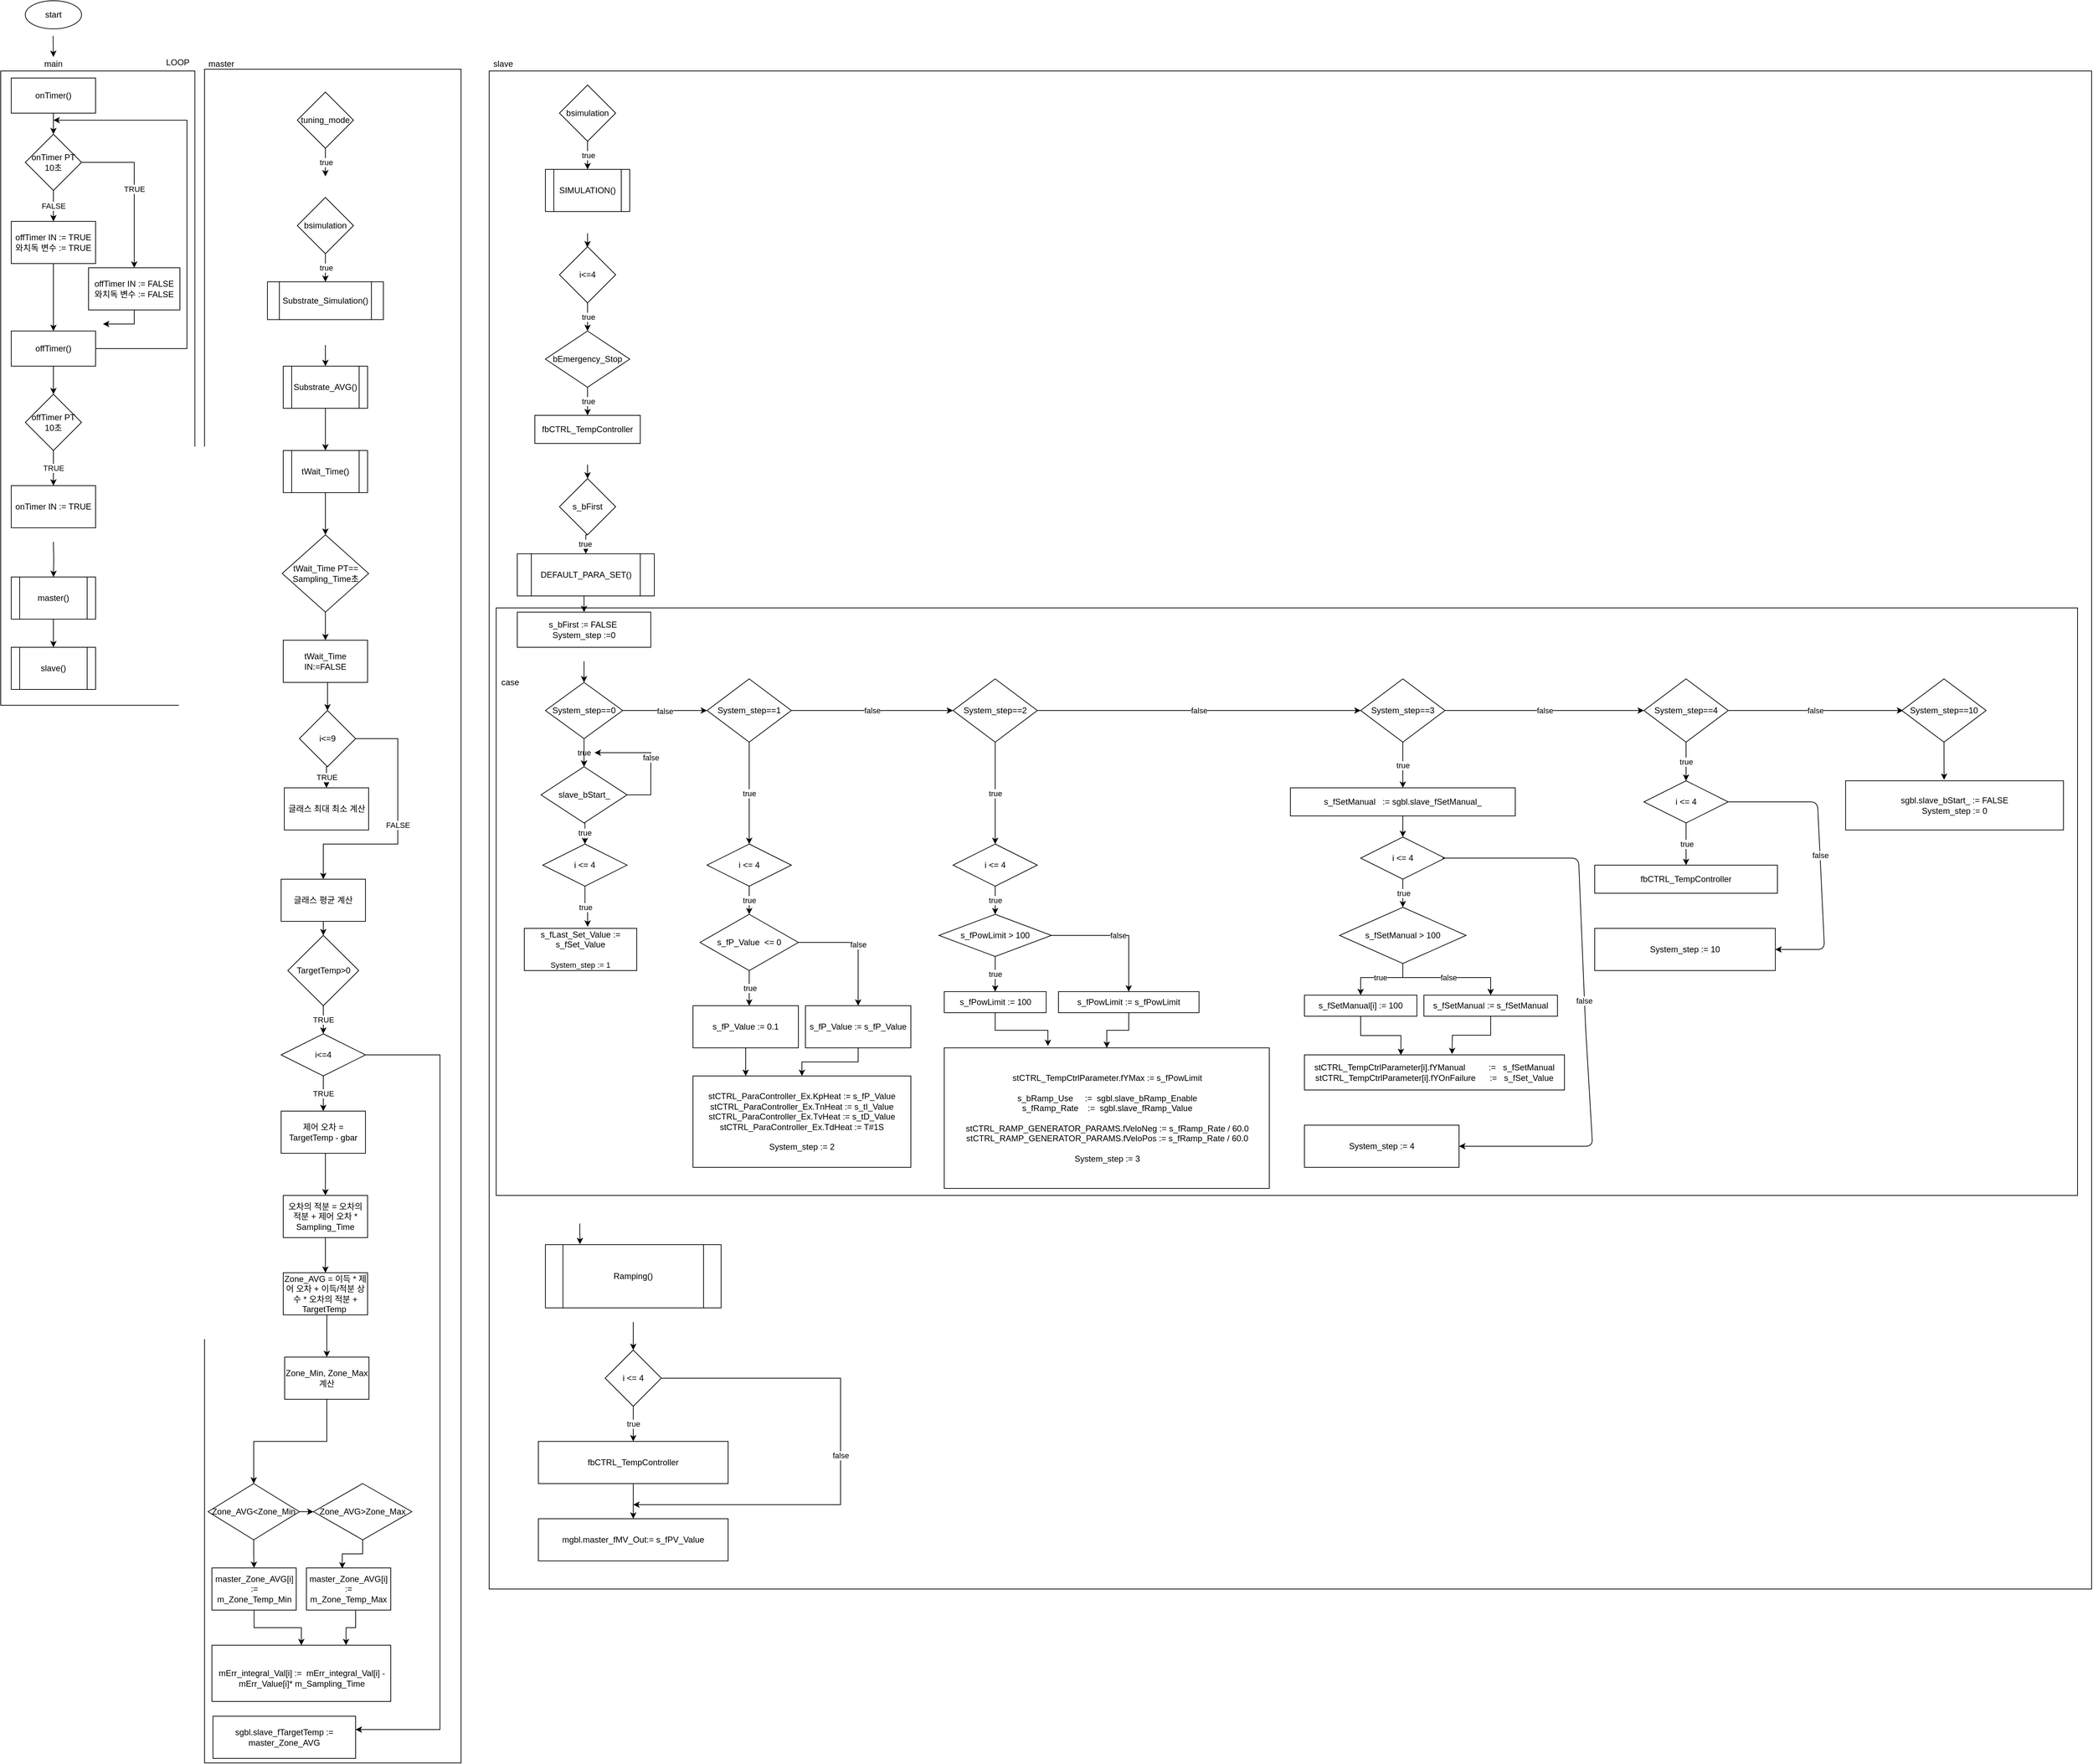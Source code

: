 <mxfile version="15.1.4" type="device"><diagram id="_XMc0nwT5G5c7uVJ2jR0" name="Page-1"><mxGraphModel dx="3291" dy="1489" grid="1" gridSize="10" guides="1" tooltips="1" connect="1" arrows="1" fold="1" page="1" pageScale="1" pageWidth="1169" pageHeight="827" math="0" shadow="0"><root><mxCell id="0"/><mxCell id="1" parent="0"/><mxCell id="TKJ33a79q4DNk8D0VufA-224" value="" style="rounded=0;whiteSpace=wrap;html=1;" vertex="1" parent="1"><mxGeometry x="710" y="140" width="2280" height="2160" as="geometry"/></mxCell><mxCell id="TKJ33a79q4DNk8D0VufA-221" value="" style="rounded=0;whiteSpace=wrap;html=1;" vertex="1" parent="1"><mxGeometry x="720" y="904" width="2250" height="836" as="geometry"/></mxCell><mxCell id="TKJ33a79q4DNk8D0VufA-115" value="" style="rounded=0;whiteSpace=wrap;html=1;rotation=90;" vertex="1" parent="1"><mxGeometry x="-717.5" y="1160" width="2410" height="365" as="geometry"/></mxCell><mxCell id="TKJ33a79q4DNk8D0VufA-1" value="" style="ellipse;whiteSpace=wrap;html=1;" vertex="1" parent="1"><mxGeometry x="50" y="40" width="80" height="40" as="geometry"/></mxCell><mxCell id="TKJ33a79q4DNk8D0VufA-2" value="start" style="text;html=1;strokeColor=none;fillColor=none;align=center;verticalAlign=middle;whiteSpace=wrap;rounded=0;" vertex="1" parent="1"><mxGeometry x="60" y="50" width="60" height="20" as="geometry"/></mxCell><mxCell id="TKJ33a79q4DNk8D0VufA-3" value="" style="endArrow=classic;html=1;" edge="1" parent="1"><mxGeometry width="50" height="50" relative="1" as="geometry"><mxPoint x="89.5" y="90" as="sourcePoint"/><mxPoint x="90" y="120" as="targetPoint"/></mxGeometry></mxCell><mxCell id="TKJ33a79q4DNk8D0VufA-5" value="" style="rounded=0;whiteSpace=wrap;html=1;rotation=90;" vertex="1" parent="1"><mxGeometry x="-298.12" y="453.13" width="902.5" height="276.25" as="geometry"/></mxCell><mxCell id="TKJ33a79q4DNk8D0VufA-6" value="main" style="text;html=1;strokeColor=none;fillColor=none;align=center;verticalAlign=middle;whiteSpace=wrap;rounded=0;" vertex="1" parent="1"><mxGeometry x="70" y="120" width="40" height="20" as="geometry"/></mxCell><mxCell id="TKJ33a79q4DNk8D0VufA-16" style="edgeStyle=orthogonalEdgeStyle;rounded=0;orthogonalLoop=1;jettySize=auto;html=1;exitX=0.5;exitY=1;exitDx=0;exitDy=0;entryX=0.5;entryY=0;entryDx=0;entryDy=0;" edge="1" parent="1" source="TKJ33a79q4DNk8D0VufA-8" target="TKJ33a79q4DNk8D0VufA-9"><mxGeometry relative="1" as="geometry"/></mxCell><mxCell id="TKJ33a79q4DNk8D0VufA-8" value="onTimer()" style="rounded=0;whiteSpace=wrap;html=1;" vertex="1" parent="1"><mxGeometry x="30" y="150" width="120" height="50" as="geometry"/></mxCell><mxCell id="TKJ33a79q4DNk8D0VufA-13" value="FALSE" style="edgeStyle=orthogonalEdgeStyle;rounded=0;orthogonalLoop=1;jettySize=auto;html=1;exitX=0.5;exitY=1;exitDx=0;exitDy=0;entryX=0.5;entryY=0;entryDx=0;entryDy=0;" edge="1" parent="1" source="TKJ33a79q4DNk8D0VufA-9" target="TKJ33a79q4DNk8D0VufA-10"><mxGeometry relative="1" as="geometry"/></mxCell><mxCell id="TKJ33a79q4DNk8D0VufA-22" value="TRUE" style="edgeStyle=orthogonalEdgeStyle;rounded=0;orthogonalLoop=1;jettySize=auto;html=1;exitX=1;exitY=0.5;exitDx=0;exitDy=0;entryX=0.5;entryY=0;entryDx=0;entryDy=0;" edge="1" parent="1" source="TKJ33a79q4DNk8D0VufA-9" target="TKJ33a79q4DNk8D0VufA-19"><mxGeometry relative="1" as="geometry"/></mxCell><mxCell id="TKJ33a79q4DNk8D0VufA-9" value="onTimer PT&lt;br&gt;10초" style="rhombus;whiteSpace=wrap;html=1;" vertex="1" parent="1"><mxGeometry x="50" y="230" width="80" height="80" as="geometry"/></mxCell><mxCell id="TKJ33a79q4DNk8D0VufA-15" style="edgeStyle=orthogonalEdgeStyle;rounded=0;orthogonalLoop=1;jettySize=auto;html=1;exitX=0.5;exitY=1;exitDx=0;exitDy=0;entryX=0.5;entryY=0;entryDx=0;entryDy=0;" edge="1" parent="1" source="TKJ33a79q4DNk8D0VufA-10" target="TKJ33a79q4DNk8D0VufA-11"><mxGeometry relative="1" as="geometry"/></mxCell><mxCell id="TKJ33a79q4DNk8D0VufA-10" value="offTimer IN := TRUE&lt;br&gt;와치독 변수 := TRUE" style="rounded=0;whiteSpace=wrap;html=1;" vertex="1" parent="1"><mxGeometry x="30" y="354" width="120" height="60" as="geometry"/></mxCell><mxCell id="TKJ33a79q4DNk8D0VufA-26" style="edgeStyle=orthogonalEdgeStyle;rounded=0;orthogonalLoop=1;jettySize=auto;html=1;exitX=1;exitY=0.5;exitDx=0;exitDy=0;" edge="1" parent="1" source="TKJ33a79q4DNk8D0VufA-11"><mxGeometry relative="1" as="geometry"><mxPoint x="90" y="210" as="targetPoint"/><Array as="points"><mxPoint x="280" y="535"/><mxPoint x="280" y="210"/></Array></mxGeometry></mxCell><mxCell id="TKJ33a79q4DNk8D0VufA-43" style="edgeStyle=orthogonalEdgeStyle;rounded=0;orthogonalLoop=1;jettySize=auto;html=1;entryX=0.5;entryY=0;entryDx=0;entryDy=0;" edge="1" parent="1" source="TKJ33a79q4DNk8D0VufA-11" target="TKJ33a79q4DNk8D0VufA-27"><mxGeometry relative="1" as="geometry"/></mxCell><mxCell id="TKJ33a79q4DNk8D0VufA-11" value="offTimer()" style="rounded=0;whiteSpace=wrap;html=1;" vertex="1" parent="1"><mxGeometry x="30" y="510" width="120" height="50" as="geometry"/></mxCell><mxCell id="TKJ33a79q4DNk8D0VufA-30" style="edgeStyle=orthogonalEdgeStyle;rounded=0;orthogonalLoop=1;jettySize=auto;html=1;exitX=0.5;exitY=1;exitDx=0;exitDy=0;" edge="1" parent="1" source="TKJ33a79q4DNk8D0VufA-19"><mxGeometry relative="1" as="geometry"><mxPoint x="160" y="500" as="targetPoint"/></mxGeometry></mxCell><mxCell id="TKJ33a79q4DNk8D0VufA-19" value="offTimer IN := FALSE&lt;br&gt;와치독 변수 := FALSE" style="rounded=0;whiteSpace=wrap;html=1;" vertex="1" parent="1"><mxGeometry x="140" y="420" width="130" height="60" as="geometry"/></mxCell><mxCell id="TKJ33a79q4DNk8D0VufA-34" value="TRUE" style="edgeStyle=orthogonalEdgeStyle;rounded=0;orthogonalLoop=1;jettySize=auto;html=1;exitX=0.5;exitY=1;exitDx=0;exitDy=0;entryX=0.5;entryY=0;entryDx=0;entryDy=0;" edge="1" parent="1" source="TKJ33a79q4DNk8D0VufA-27" target="TKJ33a79q4DNk8D0VufA-33"><mxGeometry relative="1" as="geometry"/></mxCell><mxCell id="TKJ33a79q4DNk8D0VufA-27" value="offTimer PT&lt;br&gt;10초" style="rhombus;whiteSpace=wrap;html=1;" vertex="1" parent="1"><mxGeometry x="50" y="600" width="80" height="80" as="geometry"/></mxCell><mxCell id="TKJ33a79q4DNk8D0VufA-42" style="edgeStyle=orthogonalEdgeStyle;rounded=0;orthogonalLoop=1;jettySize=auto;html=1;exitX=0.5;exitY=1;exitDx=0;exitDy=0;entryX=0.5;entryY=0;entryDx=0;entryDy=0;" edge="1" parent="1" source="TKJ33a79q4DNk8D0VufA-28" target="TKJ33a79q4DNk8D0VufA-29"><mxGeometry relative="1" as="geometry"/></mxCell><mxCell id="TKJ33a79q4DNk8D0VufA-28" value="master()" style="shape=process;whiteSpace=wrap;html=1;backgroundOutline=1;" vertex="1" parent="1"><mxGeometry x="30" y="860" width="120" height="60" as="geometry"/></mxCell><mxCell id="TKJ33a79q4DNk8D0VufA-29" value="slave()" style="shape=process;whiteSpace=wrap;html=1;backgroundOutline=1;" vertex="1" parent="1"><mxGeometry x="30" y="960" width="120" height="60" as="geometry"/></mxCell><mxCell id="TKJ33a79q4DNk8D0VufA-45" style="edgeStyle=orthogonalEdgeStyle;rounded=0;orthogonalLoop=1;jettySize=auto;html=1;exitX=0.5;exitY=1;exitDx=0;exitDy=0;entryX=0.709;entryY=0.741;entryDx=0;entryDy=0;entryPerimeter=0;" edge="1" parent="1" source="TKJ33a79q4DNk8D0VufA-33" target="TKJ33a79q4DNk8D0VufA-5"><mxGeometry relative="1" as="geometry"/></mxCell><mxCell id="TKJ33a79q4DNk8D0VufA-47" style="edgeStyle=orthogonalEdgeStyle;rounded=0;orthogonalLoop=1;jettySize=auto;html=1;entryX=0.5;entryY=0;entryDx=0;entryDy=0;" edge="1" parent="1" target="TKJ33a79q4DNk8D0VufA-28"><mxGeometry relative="1" as="geometry"><mxPoint x="90" y="810" as="sourcePoint"/></mxGeometry></mxCell><mxCell id="TKJ33a79q4DNk8D0VufA-33" value="onTimer IN := TRUE" style="rounded=0;whiteSpace=wrap;html=1;" vertex="1" parent="1"><mxGeometry x="30" y="730" width="120" height="60" as="geometry"/></mxCell><mxCell id="TKJ33a79q4DNk8D0VufA-36" value="LOOP" style="text;html=1;strokeColor=none;fillColor=none;align=center;verticalAlign=middle;whiteSpace=wrap;rounded=0;" vertex="1" parent="1"><mxGeometry x="247" y="118" width="40" height="20" as="geometry"/></mxCell><mxCell id="TKJ33a79q4DNk8D0VufA-50" value="master" style="text;html=1;strokeColor=none;fillColor=none;align=center;verticalAlign=middle;whiteSpace=wrap;rounded=0;" vertex="1" parent="1"><mxGeometry x="309" y="120" width="40" height="20" as="geometry"/></mxCell><mxCell id="TKJ33a79q4DNk8D0VufA-51" value="slave" style="text;html=1;strokeColor=none;fillColor=none;align=center;verticalAlign=middle;whiteSpace=wrap;rounded=0;" vertex="1" parent="1"><mxGeometry x="710" y="120" width="40" height="20" as="geometry"/></mxCell><mxCell id="TKJ33a79q4DNk8D0VufA-63" value="true" style="edgeStyle=orthogonalEdgeStyle;rounded=0;orthogonalLoop=1;jettySize=auto;html=1;" edge="1" parent="1" source="TKJ33a79q4DNk8D0VufA-52"><mxGeometry relative="1" as="geometry"><mxPoint x="477" y="290" as="targetPoint"/></mxGeometry></mxCell><mxCell id="TKJ33a79q4DNk8D0VufA-52" value="tuning_mode" style="rhombus;whiteSpace=wrap;html=1;" vertex="1" parent="1"><mxGeometry x="437" y="170" width="80" height="80" as="geometry"/></mxCell><mxCell id="TKJ33a79q4DNk8D0VufA-65" value="true" style="edgeStyle=orthogonalEdgeStyle;rounded=0;orthogonalLoop=1;jettySize=auto;html=1;" edge="1" parent="1" source="TKJ33a79q4DNk8D0VufA-64"><mxGeometry relative="1" as="geometry"><mxPoint x="477" y="440" as="targetPoint"/></mxGeometry></mxCell><mxCell id="TKJ33a79q4DNk8D0VufA-64" value="bsimulation" style="rhombus;whiteSpace=wrap;html=1;" vertex="1" parent="1"><mxGeometry x="437" y="320" width="80" height="80" as="geometry"/></mxCell><mxCell id="TKJ33a79q4DNk8D0VufA-68" style="edgeStyle=orthogonalEdgeStyle;rounded=0;orthogonalLoop=1;jettySize=auto;html=1;entryX=0.5;entryY=0;entryDx=0;entryDy=0;" edge="1" parent="1" target="TKJ33a79q4DNk8D0VufA-67"><mxGeometry relative="1" as="geometry"><mxPoint x="477" y="530" as="sourcePoint"/><Array as="points"><mxPoint x="477" y="530"/><mxPoint x="477" y="530"/></Array></mxGeometry></mxCell><mxCell id="TKJ33a79q4DNk8D0VufA-66" value="Substrate_Simulation()" style="shape=process;whiteSpace=wrap;html=1;backgroundOutline=1;" vertex="1" parent="1"><mxGeometry x="394.5" y="440" width="165" height="53.75" as="geometry"/></mxCell><mxCell id="TKJ33a79q4DNk8D0VufA-85" style="edgeStyle=orthogonalEdgeStyle;rounded=0;orthogonalLoop=1;jettySize=auto;html=1;exitX=0.5;exitY=1;exitDx=0;exitDy=0;entryX=0.5;entryY=0;entryDx=0;entryDy=0;" edge="1" parent="1" source="TKJ33a79q4DNk8D0VufA-67" target="TKJ33a79q4DNk8D0VufA-70"><mxGeometry relative="1" as="geometry"/></mxCell><mxCell id="TKJ33a79q4DNk8D0VufA-67" value="Substrate_AVG()" style="shape=process;whiteSpace=wrap;html=1;backgroundOutline=1;" vertex="1" parent="1"><mxGeometry x="417" y="560" width="120" height="60" as="geometry"/></mxCell><mxCell id="TKJ33a79q4DNk8D0VufA-84" style="edgeStyle=orthogonalEdgeStyle;rounded=0;orthogonalLoop=1;jettySize=auto;html=1;exitX=0.5;exitY=1;exitDx=0;exitDy=0;entryX=0.5;entryY=0;entryDx=0;entryDy=0;" edge="1" parent="1" source="TKJ33a79q4DNk8D0VufA-70" target="TKJ33a79q4DNk8D0VufA-71"><mxGeometry relative="1" as="geometry"/></mxCell><mxCell id="TKJ33a79q4DNk8D0VufA-70" value="tWait_Time()" style="shape=process;whiteSpace=wrap;html=1;backgroundOutline=1;" vertex="1" parent="1"><mxGeometry x="417" y="680" width="120" height="60" as="geometry"/></mxCell><mxCell id="TKJ33a79q4DNk8D0VufA-82" style="edgeStyle=orthogonalEdgeStyle;rounded=0;orthogonalLoop=1;jettySize=auto;html=1;exitX=0.5;exitY=1;exitDx=0;exitDy=0;entryX=0.5;entryY=0;entryDx=0;entryDy=0;" edge="1" parent="1" source="TKJ33a79q4DNk8D0VufA-71" target="TKJ33a79q4DNk8D0VufA-72"><mxGeometry relative="1" as="geometry"/></mxCell><mxCell id="TKJ33a79q4DNk8D0VufA-71" value="tWait_Time PT==&lt;br&gt;Sampling_Time초" style="rhombus;whiteSpace=wrap;html=1;" vertex="1" parent="1"><mxGeometry x="415.5" y="800" width="123" height="110" as="geometry"/></mxCell><mxCell id="TKJ33a79q4DNk8D0VufA-83" style="edgeStyle=orthogonalEdgeStyle;rounded=0;orthogonalLoop=1;jettySize=auto;html=1;exitX=0.5;exitY=1;exitDx=0;exitDy=0;entryX=0.5;entryY=0;entryDx=0;entryDy=0;" edge="1" parent="1" source="TKJ33a79q4DNk8D0VufA-72" target="TKJ33a79q4DNk8D0VufA-75"><mxGeometry relative="1" as="geometry"><Array as="points"><mxPoint x="480" y="1010"/></Array></mxGeometry></mxCell><mxCell id="TKJ33a79q4DNk8D0VufA-72" value="tWait_Time IN:=FALSE" style="rounded=0;whiteSpace=wrap;html=1;" vertex="1" parent="1"><mxGeometry x="417" y="950" width="120" height="60" as="geometry"/></mxCell><mxCell id="TKJ33a79q4DNk8D0VufA-73" value="글래스 최대 최소 계산" style="rounded=0;whiteSpace=wrap;html=1;" vertex="1" parent="1"><mxGeometry x="418.5" y="1160" width="120" height="60" as="geometry"/></mxCell><mxCell id="TKJ33a79q4DNk8D0VufA-110" value="TRUE" style="edgeStyle=orthogonalEdgeStyle;rounded=0;orthogonalLoop=1;jettySize=auto;html=1;exitX=0.5;exitY=1;exitDx=0;exitDy=0;entryX=0.5;entryY=0;entryDx=0;entryDy=0;" edge="1" parent="1" source="TKJ33a79q4DNk8D0VufA-74" target="TKJ33a79q4DNk8D0VufA-90"><mxGeometry relative="1" as="geometry"/></mxCell><mxCell id="TKJ33a79q4DNk8D0VufA-114" style="edgeStyle=orthogonalEdgeStyle;rounded=0;orthogonalLoop=1;jettySize=auto;html=1;exitX=1;exitY=0.5;exitDx=0;exitDy=0;" edge="1" parent="1" source="TKJ33a79q4DNk8D0VufA-74" target="TKJ33a79q4DNk8D0VufA-107"><mxGeometry relative="1" as="geometry"><mxPoint x="620" y="2500" as="targetPoint"/><Array as="points"><mxPoint x="640" y="1540"/><mxPoint x="640" y="2500"/></Array></mxGeometry></mxCell><mxCell id="TKJ33a79q4DNk8D0VufA-74" value="i&amp;lt;=4" style="rhombus;whiteSpace=wrap;html=1;fontFamily=Helvetica;fontSize=12;fontColor=#000000;align=center;strokeColor=#000000;fillColor=#ffffff;" vertex="1" parent="1"><mxGeometry x="414" y="1510" width="120" height="60" as="geometry"/></mxCell><mxCell id="TKJ33a79q4DNk8D0VufA-77" value="TRUE" style="edgeStyle=orthogonalEdgeStyle;rounded=0;orthogonalLoop=1;jettySize=auto;html=1;exitX=0.5;exitY=1;exitDx=0;exitDy=0;entryX=0.5;entryY=0;entryDx=0;entryDy=0;" edge="1" parent="1" source="TKJ33a79q4DNk8D0VufA-75" target="TKJ33a79q4DNk8D0VufA-73"><mxGeometry relative="1" as="geometry"/></mxCell><mxCell id="TKJ33a79q4DNk8D0VufA-79" value="FALSE" style="edgeStyle=orthogonalEdgeStyle;rounded=0;orthogonalLoop=1;jettySize=auto;html=1;exitX=1;exitY=0.5;exitDx=0;exitDy=0;" edge="1" parent="1" source="TKJ33a79q4DNk8D0VufA-75" target="TKJ33a79q4DNk8D0VufA-78"><mxGeometry relative="1" as="geometry"><Array as="points"><mxPoint x="580" y="1090"/><mxPoint x="580" y="1240"/><mxPoint x="474" y="1240"/></Array></mxGeometry></mxCell><mxCell id="TKJ33a79q4DNk8D0VufA-75" value="i&amp;lt;=9" style="rhombus;whiteSpace=wrap;html=1;" vertex="1" parent="1"><mxGeometry x="440" y="1050" width="80" height="80" as="geometry"/></mxCell><mxCell id="TKJ33a79q4DNk8D0VufA-112" style="edgeStyle=orthogonalEdgeStyle;rounded=0;orthogonalLoop=1;jettySize=auto;html=1;exitX=0.5;exitY=1;exitDx=0;exitDy=0;entryX=0.5;entryY=0;entryDx=0;entryDy=0;" edge="1" parent="1" source="TKJ33a79q4DNk8D0VufA-78" target="TKJ33a79q4DNk8D0VufA-86"><mxGeometry relative="1" as="geometry"/></mxCell><mxCell id="TKJ33a79q4DNk8D0VufA-78" value="글래스 평균 계산" style="rounded=0;whiteSpace=wrap;html=1;" vertex="1" parent="1"><mxGeometry x="414" y="1290" width="120" height="60" as="geometry"/></mxCell><mxCell id="TKJ33a79q4DNk8D0VufA-87" value="TRUE" style="edgeStyle=orthogonalEdgeStyle;rounded=0;orthogonalLoop=1;jettySize=auto;html=1;exitX=0.5;exitY=1;exitDx=0;exitDy=0;entryX=0.5;entryY=0;entryDx=0;entryDy=0;" edge="1" parent="1" source="TKJ33a79q4DNk8D0VufA-86" target="TKJ33a79q4DNk8D0VufA-74"><mxGeometry relative="1" as="geometry"/></mxCell><mxCell id="TKJ33a79q4DNk8D0VufA-86" value="TargetTemp&amp;gt;0" style="rhombus;whiteSpace=wrap;html=1;" vertex="1" parent="1"><mxGeometry x="423.5" y="1370" width="101" height="100" as="geometry"/></mxCell><mxCell id="TKJ33a79q4DNk8D0VufA-109" style="edgeStyle=orthogonalEdgeStyle;rounded=0;orthogonalLoop=1;jettySize=auto;html=1;exitX=0.5;exitY=1;exitDx=0;exitDy=0;entryX=0.5;entryY=0;entryDx=0;entryDy=0;" edge="1" parent="1" source="TKJ33a79q4DNk8D0VufA-90" target="TKJ33a79q4DNk8D0VufA-91"><mxGeometry relative="1" as="geometry"><Array as="points"><mxPoint x="477" y="1680"/></Array></mxGeometry></mxCell><mxCell id="TKJ33a79q4DNk8D0VufA-90" value="제어 오차 = TargetTemp - gbar" style="rounded=0;whiteSpace=wrap;html=1;" vertex="1" parent="1"><mxGeometry x="414" y="1620" width="120" height="60" as="geometry"/></mxCell><mxCell id="TKJ33a79q4DNk8D0VufA-108" style="edgeStyle=orthogonalEdgeStyle;rounded=0;orthogonalLoop=1;jettySize=auto;html=1;exitX=0.5;exitY=1;exitDx=0;exitDy=0;entryX=0.5;entryY=0;entryDx=0;entryDy=0;" edge="1" parent="1" source="TKJ33a79q4DNk8D0VufA-91" target="TKJ33a79q4DNk8D0VufA-92"><mxGeometry relative="1" as="geometry"/></mxCell><mxCell id="TKJ33a79q4DNk8D0VufA-91" value="오차의 적분 = 오차의 적분 + 제어 오차 * Sampling_Time" style="rounded=0;whiteSpace=wrap;html=1;" vertex="1" parent="1"><mxGeometry x="417" y="1740" width="120" height="60" as="geometry"/></mxCell><mxCell id="TKJ33a79q4DNk8D0VufA-111" style="edgeStyle=orthogonalEdgeStyle;rounded=0;orthogonalLoop=1;jettySize=auto;html=1;exitX=0.5;exitY=1;exitDx=0;exitDy=0;entryX=0.5;entryY=0;entryDx=0;entryDy=0;" edge="1" parent="1" source="TKJ33a79q4DNk8D0VufA-92" target="TKJ33a79q4DNk8D0VufA-93"><mxGeometry relative="1" as="geometry"><Array as="points"><mxPoint x="479" y="1910"/></Array></mxGeometry></mxCell><mxCell id="TKJ33a79q4DNk8D0VufA-92" value="Zone_AVG = 이득 * 제어 오차 + 이득/적분 상수 * 오차의 적분 + TargetTemp&amp;nbsp;" style="rounded=0;whiteSpace=wrap;html=1;" vertex="1" parent="1"><mxGeometry x="417" y="1850" width="120" height="60" as="geometry"/></mxCell><mxCell id="TKJ33a79q4DNk8D0VufA-97" style="edgeStyle=orthogonalEdgeStyle;rounded=0;orthogonalLoop=1;jettySize=auto;html=1;exitX=0.5;exitY=1;exitDx=0;exitDy=0;entryX=0.5;entryY=0;entryDx=0;entryDy=0;" edge="1" parent="1" source="TKJ33a79q4DNk8D0VufA-93" target="TKJ33a79q4DNk8D0VufA-94"><mxGeometry relative="1" as="geometry"/></mxCell><mxCell id="TKJ33a79q4DNk8D0VufA-93" value="Zone_Min, Zone_Max 계산" style="rounded=0;whiteSpace=wrap;html=1;" vertex="1" parent="1"><mxGeometry x="419" y="1970" width="120" height="60" as="geometry"/></mxCell><mxCell id="TKJ33a79q4DNk8D0VufA-98" style="edgeStyle=orthogonalEdgeStyle;rounded=0;orthogonalLoop=1;jettySize=auto;html=1;exitX=1;exitY=0.5;exitDx=0;exitDy=0;entryX=0;entryY=0.5;entryDx=0;entryDy=0;" edge="1" parent="1" source="TKJ33a79q4DNk8D0VufA-94" target="TKJ33a79q4DNk8D0VufA-95"><mxGeometry relative="1" as="geometry"/></mxCell><mxCell id="TKJ33a79q4DNk8D0VufA-103" style="edgeStyle=orthogonalEdgeStyle;rounded=0;orthogonalLoop=1;jettySize=auto;html=1;exitX=0.5;exitY=1;exitDx=0;exitDy=0;" edge="1" parent="1" source="TKJ33a79q4DNk8D0VufA-94" target="TKJ33a79q4DNk8D0VufA-99"><mxGeometry relative="1" as="geometry"/></mxCell><mxCell id="TKJ33a79q4DNk8D0VufA-94" value="Zone_AVG&amp;lt;Zone_Min" style="rhombus;whiteSpace=wrap;html=1;" vertex="1" parent="1"><mxGeometry x="310" y="2150" width="130" height="80" as="geometry"/></mxCell><mxCell id="TKJ33a79q4DNk8D0VufA-104" style="edgeStyle=orthogonalEdgeStyle;rounded=0;orthogonalLoop=1;jettySize=auto;html=1;exitX=0.5;exitY=1;exitDx=0;exitDy=0;entryX=0.425;entryY=0.014;entryDx=0;entryDy=0;entryPerimeter=0;" edge="1" parent="1" source="TKJ33a79q4DNk8D0VufA-95" target="TKJ33a79q4DNk8D0VufA-102"><mxGeometry relative="1" as="geometry"><Array as="points"><mxPoint x="530" y="2250"/><mxPoint x="501" y="2250"/></Array></mxGeometry></mxCell><mxCell id="TKJ33a79q4DNk8D0VufA-95" value="Zone_AVG&amp;gt;Zone_Max" style="rhombus;whiteSpace=wrap;html=1;" vertex="1" parent="1"><mxGeometry x="460" y="2150" width="140" height="80" as="geometry"/></mxCell><mxCell id="TKJ33a79q4DNk8D0VufA-105" style="edgeStyle=orthogonalEdgeStyle;rounded=0;orthogonalLoop=1;jettySize=auto;html=1;exitX=0.5;exitY=1;exitDx=0;exitDy=0;entryX=0.5;entryY=0;entryDx=0;entryDy=0;" edge="1" parent="1" source="TKJ33a79q4DNk8D0VufA-99" target="TKJ33a79q4DNk8D0VufA-101"><mxGeometry relative="1" as="geometry"/></mxCell><mxCell id="TKJ33a79q4DNk8D0VufA-99" value="&lt;div&gt;master_Zone_AVG[i] := m_Zone_Temp_Min&lt;/div&gt;" style="rounded=0;whiteSpace=wrap;html=1;" vertex="1" parent="1"><mxGeometry x="315.5" y="2270" width="120" height="60" as="geometry"/></mxCell><mxCell id="TKJ33a79q4DNk8D0VufA-101" value="&lt;br&gt;&lt;span&gt;mErr_integral_Val[i] :=&amp;nbsp; mErr_integral_Val[i] - mErr_Value[i]* m_Sampling_Time&lt;/span&gt;" style="rounded=0;whiteSpace=wrap;html=1;" vertex="1" parent="1"><mxGeometry x="315.5" y="2380" width="254.5" height="80" as="geometry"/></mxCell><mxCell id="TKJ33a79q4DNk8D0VufA-106" style="edgeStyle=orthogonalEdgeStyle;rounded=0;orthogonalLoop=1;jettySize=auto;html=1;exitX=0.5;exitY=1;exitDx=0;exitDy=0;entryX=0.75;entryY=0;entryDx=0;entryDy=0;" edge="1" parent="1" source="TKJ33a79q4DNk8D0VufA-102" target="TKJ33a79q4DNk8D0VufA-101"><mxGeometry relative="1" as="geometry"><mxPoint x="510.333" y="2360" as="targetPoint"/><Array as="points"><mxPoint x="520" y="2330"/><mxPoint x="520" y="2355"/><mxPoint x="506" y="2355"/></Array></mxGeometry></mxCell><mxCell id="TKJ33a79q4DNk8D0VufA-102" value="&lt;div&gt;master_Zone_AVG[i] := m_Zone_Temp_Max&lt;/div&gt;" style="rounded=0;whiteSpace=wrap;html=1;" vertex="1" parent="1"><mxGeometry x="450" y="2270" width="120" height="60" as="geometry"/></mxCell><mxCell id="TKJ33a79q4DNk8D0VufA-107" value="sgbl.slave_fTargetTemp := master_Zone_AVG" style="rounded=0;whiteSpace=wrap;html=1;" vertex="1" parent="1"><mxGeometry x="317" y="2481" width="203" height="60" as="geometry"/></mxCell><mxCell id="TKJ33a79q4DNk8D0VufA-118" value="true" style="edgeStyle=orthogonalEdgeStyle;rounded=0;orthogonalLoop=1;jettySize=auto;html=1;" edge="1" parent="1" source="TKJ33a79q4DNk8D0VufA-117"><mxGeometry relative="1" as="geometry"><mxPoint x="850" y="280" as="targetPoint"/></mxGeometry></mxCell><mxCell id="TKJ33a79q4DNk8D0VufA-117" value="bsimulation" style="rhombus;whiteSpace=wrap;html=1;" vertex="1" parent="1"><mxGeometry x="810" y="160" width="80" height="80" as="geometry"/></mxCell><mxCell id="TKJ33a79q4DNk8D0VufA-133" style="edgeStyle=orthogonalEdgeStyle;rounded=0;orthogonalLoop=1;jettySize=auto;html=1;" edge="1" parent="1"><mxGeometry relative="1" as="geometry"><mxPoint x="849.647" y="391" as="targetPoint"/><mxPoint x="850" y="371" as="sourcePoint"/><Array as="points"><mxPoint x="850" y="381"/><mxPoint x="850" y="381"/></Array></mxGeometry></mxCell><mxCell id="TKJ33a79q4DNk8D0VufA-119" value="SIMULATION()" style="shape=process;whiteSpace=wrap;html=1;backgroundOutline=1;" vertex="1" parent="1"><mxGeometry x="790" y="280" width="120" height="60" as="geometry"/></mxCell><mxCell id="TKJ33a79q4DNk8D0VufA-121" value="true" style="edgeStyle=orthogonalEdgeStyle;rounded=0;orthogonalLoop=1;jettySize=auto;html=1;" edge="1" parent="1" source="TKJ33a79q4DNk8D0VufA-120"><mxGeometry relative="1" as="geometry"><mxPoint x="850" y="510" as="targetPoint"/></mxGeometry></mxCell><mxCell id="TKJ33a79q4DNk8D0VufA-120" value="i&amp;lt;=4" style="rhombus;whiteSpace=wrap;html=1;" vertex="1" parent="1"><mxGeometry x="810" y="390" width="80" height="80" as="geometry"/></mxCell><mxCell id="TKJ33a79q4DNk8D0VufA-135" style="edgeStyle=orthogonalEdgeStyle;rounded=0;orthogonalLoop=1;jettySize=auto;html=1;entryX=0.5;entryY=0;entryDx=0;entryDy=0;" edge="1" parent="1" target="TKJ33a79q4DNk8D0VufA-126"><mxGeometry relative="1" as="geometry"><mxPoint x="850" y="700" as="sourcePoint"/></mxGeometry></mxCell><mxCell id="TKJ33a79q4DNk8D0VufA-123" value="fbCTRL_TempController" style="rounded=0;whiteSpace=wrap;html=1;" vertex="1" parent="1"><mxGeometry x="775" y="630" width="150" height="40" as="geometry"/></mxCell><mxCell id="TKJ33a79q4DNk8D0VufA-125" value="true" style="edgeStyle=orthogonalEdgeStyle;rounded=0;orthogonalLoop=1;jettySize=auto;html=1;" edge="1" parent="1" source="TKJ33a79q4DNk8D0VufA-124"><mxGeometry relative="1" as="geometry"><mxPoint x="850" y="630.0" as="targetPoint"/></mxGeometry></mxCell><mxCell id="TKJ33a79q4DNk8D0VufA-124" value="bEmergency_Stop" style="rhombus;whiteSpace=wrap;html=1;" vertex="1" parent="1"><mxGeometry x="790" y="510" width="120" height="80" as="geometry"/></mxCell><mxCell id="TKJ33a79q4DNk8D0VufA-131" value="true&amp;nbsp;" style="edgeStyle=orthogonalEdgeStyle;rounded=0;orthogonalLoop=1;jettySize=auto;html=1;exitX=0.5;exitY=1;exitDx=0;exitDy=0;entryX=0.5;entryY=0;entryDx=0;entryDy=0;" edge="1" parent="1" source="TKJ33a79q4DNk8D0VufA-126" target="TKJ33a79q4DNk8D0VufA-128"><mxGeometry relative="1" as="geometry"/></mxCell><mxCell id="TKJ33a79q4DNk8D0VufA-126" value="s_bFirst" style="rhombus;whiteSpace=wrap;html=1;" vertex="1" parent="1"><mxGeometry x="810" y="720" width="80" height="80" as="geometry"/></mxCell><mxCell id="TKJ33a79q4DNk8D0VufA-136" style="edgeStyle=orthogonalEdgeStyle;rounded=0;orthogonalLoop=1;jettySize=auto;html=1;" edge="1" parent="1"><mxGeometry relative="1" as="geometry"><mxPoint x="845" y="1010.0" as="targetPoint"/><mxPoint x="845" y="980" as="sourcePoint"/></mxGeometry></mxCell><mxCell id="TKJ33a79q4DNk8D0VufA-127" value="s_bFirst := FALSE&amp;nbsp;&lt;br&gt;&#9;System_step :=0" style="rounded=0;whiteSpace=wrap;html=1;" vertex="1" parent="1"><mxGeometry x="750" y="910" width="190" height="50" as="geometry"/></mxCell><mxCell id="TKJ33a79q4DNk8D0VufA-130" style="edgeStyle=orthogonalEdgeStyle;rounded=0;orthogonalLoop=1;jettySize=auto;html=1;exitX=0.5;exitY=1;exitDx=0;exitDy=0;entryX=0.5;entryY=0;entryDx=0;entryDy=0;" edge="1" parent="1" source="TKJ33a79q4DNk8D0VufA-128" target="TKJ33a79q4DNk8D0VufA-127"><mxGeometry relative="1" as="geometry"/></mxCell><mxCell id="TKJ33a79q4DNk8D0VufA-128" value="DEFAULT_PARA_SET()" style="shape=process;whiteSpace=wrap;html=1;backgroundOutline=1;" vertex="1" parent="1"><mxGeometry x="750" y="827" width="195" height="60" as="geometry"/></mxCell><mxCell id="TKJ33a79q4DNk8D0VufA-139" value="true" style="edgeStyle=orthogonalEdgeStyle;rounded=0;orthogonalLoop=1;jettySize=auto;html=1;exitX=0.5;exitY=1;exitDx=0;exitDy=0;entryX=0.5;entryY=0;entryDx=0;entryDy=0;" edge="1" parent="1" source="TKJ33a79q4DNk8D0VufA-132" target="TKJ33a79q4DNk8D0VufA-137"><mxGeometry relative="1" as="geometry"/></mxCell><mxCell id="TKJ33a79q4DNk8D0VufA-151" value="" style="edgeStyle=orthogonalEdgeStyle;rounded=0;orthogonalLoop=1;jettySize=auto;html=1;" edge="1" parent="1" source="TKJ33a79q4DNk8D0VufA-132" target="TKJ33a79q4DNk8D0VufA-137"><mxGeometry relative="1" as="geometry"/></mxCell><mxCell id="TKJ33a79q4DNk8D0VufA-153" value="false" style="edgeStyle=orthogonalEdgeStyle;rounded=0;orthogonalLoop=1;jettySize=auto;html=1;exitX=1;exitY=0.5;exitDx=0;exitDy=0;" edge="1" parent="1" source="TKJ33a79q4DNk8D0VufA-132"><mxGeometry relative="1" as="geometry"><mxPoint x="1020" y="1050" as="targetPoint"/></mxGeometry></mxCell><mxCell id="TKJ33a79q4DNk8D0VufA-132" value="System_step==0" style="rhombus;whiteSpace=wrap;html=1;" vertex="1" parent="1"><mxGeometry x="790" y="1010" width="110" height="80" as="geometry"/></mxCell><mxCell id="TKJ33a79q4DNk8D0VufA-140" value="true" style="edgeStyle=orthogonalEdgeStyle;rounded=0;orthogonalLoop=1;jettySize=auto;html=1;exitX=0.5;exitY=1;exitDx=0;exitDy=0;entryX=0.5;entryY=0;entryDx=0;entryDy=0;" edge="1" parent="1" source="TKJ33a79q4DNk8D0VufA-137" target="TKJ33a79q4DNk8D0VufA-138"><mxGeometry relative="1" as="geometry"/></mxCell><mxCell id="TKJ33a79q4DNk8D0VufA-147" value="false" style="edgeStyle=orthogonalEdgeStyle;rounded=0;orthogonalLoop=1;jettySize=auto;html=1;" edge="1" parent="1" source="TKJ33a79q4DNk8D0VufA-137"><mxGeometry relative="1" as="geometry"><mxPoint x="860" y="1110" as="targetPoint"/><Array as="points"><mxPoint x="940" y="1170"/><mxPoint x="940" y="1110"/></Array></mxGeometry></mxCell><mxCell id="TKJ33a79q4DNk8D0VufA-137" value="slave_bStart_" style="rhombus;whiteSpace=wrap;html=1;" vertex="1" parent="1"><mxGeometry x="783.75" y="1130" width="122.5" height="80" as="geometry"/></mxCell><mxCell id="TKJ33a79q4DNk8D0VufA-145" value="true" style="edgeStyle=orthogonalEdgeStyle;rounded=0;orthogonalLoop=1;jettySize=auto;html=1;entryX=0.563;entryY=-0.04;entryDx=0;entryDy=0;entryPerimeter=0;" edge="1" parent="1" source="TKJ33a79q4DNk8D0VufA-138" target="TKJ33a79q4DNk8D0VufA-141"><mxGeometry relative="1" as="geometry"/></mxCell><mxCell id="TKJ33a79q4DNk8D0VufA-138" value="i &amp;lt;= 4" style="rhombus;whiteSpace=wrap;html=1;" vertex="1" parent="1"><mxGeometry x="786.25" y="1240" width="120" height="60" as="geometry"/></mxCell><mxCell id="TKJ33a79q4DNk8D0VufA-220" style="edgeStyle=orthogonalEdgeStyle;rounded=0;orthogonalLoop=1;jettySize=auto;html=1;entryX=0.197;entryY=-0.007;entryDx=0;entryDy=0;entryPerimeter=0;" edge="1" parent="1" target="TKJ33a79q4DNk8D0VufA-213"><mxGeometry relative="1" as="geometry"><mxPoint x="839" y="1780" as="sourcePoint"/><Array as="points"><mxPoint x="839" y="1790"/><mxPoint x="839" y="1790"/></Array></mxGeometry></mxCell><mxCell id="TKJ33a79q4DNk8D0VufA-141" value="s_fLast_Set_Value := s_fSet_Value&lt;br&gt;&lt;br&gt;&lt;span style=&quot;font-size: 11px ; background-color: rgb(255 , 255 , 255)&quot;&gt;System_step := 1&lt;/span&gt;" style="rounded=0;whiteSpace=wrap;html=1;" vertex="1" parent="1"><mxGeometry x="760" y="1360" width="160" height="60" as="geometry"/></mxCell><mxCell id="TKJ33a79q4DNk8D0VufA-157" value="true" style="edgeStyle=orthogonalEdgeStyle;rounded=0;orthogonalLoop=1;jettySize=auto;html=1;" edge="1" parent="1" source="TKJ33a79q4DNk8D0VufA-149" target="TKJ33a79q4DNk8D0VufA-158"><mxGeometry relative="1" as="geometry"><mxPoint x="1080" y="1360" as="targetPoint"/></mxGeometry></mxCell><mxCell id="TKJ33a79q4DNk8D0VufA-149" value="i &amp;lt;= 4" style="rhombus;whiteSpace=wrap;html=1;" vertex="1" parent="1"><mxGeometry x="1020" y="1240" width="120" height="60" as="geometry"/></mxCell><mxCell id="TKJ33a79q4DNk8D0VufA-156" value="true" style="edgeStyle=orthogonalEdgeStyle;rounded=0;orthogonalLoop=1;jettySize=auto;html=1;entryX=0.5;entryY=0;entryDx=0;entryDy=0;" edge="1" parent="1" source="TKJ33a79q4DNk8D0VufA-154" target="TKJ33a79q4DNk8D0VufA-149"><mxGeometry relative="1" as="geometry"/></mxCell><mxCell id="TKJ33a79q4DNk8D0VufA-182" value="false" style="edgeStyle=orthogonalEdgeStyle;rounded=0;orthogonalLoop=1;jettySize=auto;html=1;entryX=0;entryY=0.5;entryDx=0;entryDy=0;" edge="1" parent="1" source="TKJ33a79q4DNk8D0VufA-154" target="TKJ33a79q4DNk8D0VufA-168"><mxGeometry relative="1" as="geometry"/></mxCell><mxCell id="TKJ33a79q4DNk8D0VufA-154" value="&lt;span style=&quot;color: rgb(0 , 0 , 0) ; font-family: &amp;#34;helvetica&amp;#34; ; font-size: 12px ; font-style: normal ; font-weight: 400 ; letter-spacing: normal ; text-align: center ; text-indent: 0px ; text-transform: none ; word-spacing: 0px ; background-color: rgb(248 , 249 , 250) ; display: inline ; float: none&quot;&gt;System_step==1&lt;/span&gt;" style="rhombus;whiteSpace=wrap;html=1;" vertex="1" parent="1"><mxGeometry x="1020" y="1005" width="120" height="90" as="geometry"/></mxCell><mxCell id="TKJ33a79q4DNk8D0VufA-159" value="true" style="edgeStyle=orthogonalEdgeStyle;rounded=0;orthogonalLoop=1;jettySize=auto;html=1;" edge="1" parent="1" source="TKJ33a79q4DNk8D0VufA-158"><mxGeometry relative="1" as="geometry"><mxPoint x="1080" y="1470" as="targetPoint"/></mxGeometry></mxCell><mxCell id="TKJ33a79q4DNk8D0VufA-163" value="false" style="edgeStyle=orthogonalEdgeStyle;rounded=0;orthogonalLoop=1;jettySize=auto;html=1;entryX=0.5;entryY=0;entryDx=0;entryDy=0;" edge="1" parent="1" source="TKJ33a79q4DNk8D0VufA-158" target="TKJ33a79q4DNk8D0VufA-161"><mxGeometry relative="1" as="geometry"/></mxCell><mxCell id="TKJ33a79q4DNk8D0VufA-158" value="s_fP_Value&amp;nbsp; &amp;lt;= 0" style="rhombus;whiteSpace=wrap;html=1;" vertex="1" parent="1"><mxGeometry x="1010" y="1340" width="140" height="80" as="geometry"/></mxCell><mxCell id="TKJ33a79q4DNk8D0VufA-164" style="edgeStyle=orthogonalEdgeStyle;rounded=0;orthogonalLoop=1;jettySize=auto;html=1;" edge="1" parent="1" source="TKJ33a79q4DNk8D0VufA-160"><mxGeometry relative="1" as="geometry"><mxPoint x="1075" y="1570" as="targetPoint"/></mxGeometry></mxCell><mxCell id="TKJ33a79q4DNk8D0VufA-160" value="s_fP_Value := 0.1" style="rounded=0;whiteSpace=wrap;html=1;" vertex="1" parent="1"><mxGeometry x="1000" y="1470" width="150" height="60" as="geometry"/></mxCell><mxCell id="TKJ33a79q4DNk8D0VufA-167" style="edgeStyle=orthogonalEdgeStyle;rounded=0;orthogonalLoop=1;jettySize=auto;html=1;" edge="1" parent="1" source="TKJ33a79q4DNk8D0VufA-161" target="TKJ33a79q4DNk8D0VufA-165"><mxGeometry relative="1" as="geometry"/></mxCell><mxCell id="TKJ33a79q4DNk8D0VufA-161" value="s_fP_Value := s_fP_Value" style="rounded=0;whiteSpace=wrap;html=1;" vertex="1" parent="1"><mxGeometry x="1160" y="1470" width="150" height="60" as="geometry"/></mxCell><mxCell id="TKJ33a79q4DNk8D0VufA-165" value="stCTRL_ParaController_Ex.KpHeat := s_fP_Value&lt;br&gt;&#9;&#9;&#9;stCTRL_ParaController_Ex.TnHeat := s_tI_Value&lt;br&gt;&#9;&#9;&#9;stCTRL_ParaController_Ex.TvHeat := s_tD_Value&lt;br&gt;&#9;&#9;&#9;stCTRL_ParaController_Ex.TdHeat := T#1S&lt;br&gt;&#9;&#9;&#9;&lt;br&gt;&#9;&#9;&#9;System_step := 2" style="rounded=0;whiteSpace=wrap;html=1;" vertex="1" parent="1"><mxGeometry x="1000" y="1570" width="310" height="130" as="geometry"/></mxCell><mxCell id="TKJ33a79q4DNk8D0VufA-171" value="true" style="edgeStyle=orthogonalEdgeStyle;rounded=0;orthogonalLoop=1;jettySize=auto;html=1;entryX=0.5;entryY=0;entryDx=0;entryDy=0;" edge="1" parent="1" source="TKJ33a79q4DNk8D0VufA-168" target="TKJ33a79q4DNk8D0VufA-172"><mxGeometry relative="1" as="geometry"><mxPoint x="1430" y="1230" as="targetPoint"/></mxGeometry></mxCell><mxCell id="TKJ33a79q4DNk8D0VufA-200" value="false" style="edgeStyle=orthogonalEdgeStyle;rounded=0;orthogonalLoop=1;jettySize=auto;html=1;entryX=0;entryY=0.5;entryDx=0;entryDy=0;" edge="1" parent="1" source="TKJ33a79q4DNk8D0VufA-168" target="TKJ33a79q4DNk8D0VufA-183"><mxGeometry relative="1" as="geometry"/></mxCell><mxCell id="TKJ33a79q4DNk8D0VufA-168" value="&lt;span style=&quot;color: rgb(0 , 0 , 0) ; font-family: &amp;#34;helvetica&amp;#34; ; font-size: 12px ; font-style: normal ; font-weight: 400 ; letter-spacing: normal ; text-align: center ; text-indent: 0px ; text-transform: none ; word-spacing: 0px ; background-color: rgb(248 , 249 , 250) ; display: inline ; float: none&quot;&gt;System_step==2&lt;/span&gt;" style="rhombus;whiteSpace=wrap;html=1;" vertex="1" parent="1"><mxGeometry x="1370" y="1005" width="120" height="90" as="geometry"/></mxCell><mxCell id="TKJ33a79q4DNk8D0VufA-174" value="true" style="edgeStyle=orthogonalEdgeStyle;rounded=0;orthogonalLoop=1;jettySize=auto;html=1;entryX=0.5;entryY=0;entryDx=0;entryDy=0;" edge="1" parent="1" source="TKJ33a79q4DNk8D0VufA-172" target="TKJ33a79q4DNk8D0VufA-173"><mxGeometry relative="1" as="geometry"/></mxCell><mxCell id="TKJ33a79q4DNk8D0VufA-172" value="i &amp;lt;= 4" style="rhombus;whiteSpace=wrap;html=1;" vertex="1" parent="1"><mxGeometry x="1370" y="1240" width="120" height="60" as="geometry"/></mxCell><mxCell id="TKJ33a79q4DNk8D0VufA-176" value="true" style="edgeStyle=orthogonalEdgeStyle;rounded=0;orthogonalLoop=1;jettySize=auto;html=1;entryX=0.5;entryY=0;entryDx=0;entryDy=0;" edge="1" parent="1" source="TKJ33a79q4DNk8D0VufA-173" target="TKJ33a79q4DNk8D0VufA-175"><mxGeometry relative="1" as="geometry"/></mxCell><mxCell id="TKJ33a79q4DNk8D0VufA-181" value="false" style="edgeStyle=orthogonalEdgeStyle;rounded=0;orthogonalLoop=1;jettySize=auto;html=1;entryX=0.5;entryY=0;entryDx=0;entryDy=0;" edge="1" parent="1" source="TKJ33a79q4DNk8D0VufA-173" target="TKJ33a79q4DNk8D0VufA-177"><mxGeometry relative="1" as="geometry"/></mxCell><mxCell id="TKJ33a79q4DNk8D0VufA-173" value="s_fPowLimit &amp;gt; 100" style="rhombus;whiteSpace=wrap;html=1;" vertex="1" parent="1"><mxGeometry x="1350" y="1340" width="160" height="60" as="geometry"/></mxCell><mxCell id="TKJ33a79q4DNk8D0VufA-179" style="edgeStyle=orthogonalEdgeStyle;rounded=0;orthogonalLoop=1;jettySize=auto;html=1;entryX=0.319;entryY=-0.013;entryDx=0;entryDy=0;entryPerimeter=0;" edge="1" parent="1" source="TKJ33a79q4DNk8D0VufA-175" target="TKJ33a79q4DNk8D0VufA-178"><mxGeometry relative="1" as="geometry"/></mxCell><mxCell id="TKJ33a79q4DNk8D0VufA-175" value="s_fPowLimit := 100" style="rounded=0;whiteSpace=wrap;html=1;" vertex="1" parent="1"><mxGeometry x="1357.5" y="1450" width="145" height="30" as="geometry"/></mxCell><mxCell id="TKJ33a79q4DNk8D0VufA-180" style="edgeStyle=orthogonalEdgeStyle;rounded=0;orthogonalLoop=1;jettySize=auto;html=1;entryX=0.5;entryY=0;entryDx=0;entryDy=0;" edge="1" parent="1" source="TKJ33a79q4DNk8D0VufA-177" target="TKJ33a79q4DNk8D0VufA-178"><mxGeometry relative="1" as="geometry"/></mxCell><mxCell id="TKJ33a79q4DNk8D0VufA-177" value="s_fPowLimit := s_fPowLimit" style="rounded=0;whiteSpace=wrap;html=1;" vertex="1" parent="1"><mxGeometry x="1520" y="1450" width="200" height="30" as="geometry"/></mxCell><mxCell id="TKJ33a79q4DNk8D0VufA-178" value="stCTRL_TempCtrlParameter.fYMax := s_fPowLimit&lt;br&gt;&lt;br&gt;&#9;&#9;&#9;s_bRamp_Use&amp;nbsp; &amp;nbsp; &amp;nbsp;:=&amp;nbsp; sgbl.slave_bRamp_Enable&lt;br&gt;&#9;&#9;&#9;s_fRamp_Rate&amp;nbsp; &amp;nbsp; :=&amp;nbsp; sgbl.slave_fRamp_Value&lt;br&gt;&#9;&#9;&#9;&lt;br&gt;&#9;&#9;&#9;stCTRL_RAMP_GENERATOR_PARAMS.fVeloNeg := s_fRamp_Rate / 60.0&lt;br&gt;&#9;&#9;&#9;stCTRL_RAMP_GENERATOR_PARAMS.fVeloPos := s_fRamp_Rate / 60.0&lt;br&gt;&#9;&#9;&#9;&lt;br&gt;&#9;&#9;&#9;System_step := 3" style="rounded=0;whiteSpace=wrap;html=1;" vertex="1" parent="1"><mxGeometry x="1357.5" y="1530" width="462.5" height="200" as="geometry"/></mxCell><mxCell id="TKJ33a79q4DNk8D0VufA-184" value="true" style="edgeStyle=orthogonalEdgeStyle;rounded=0;orthogonalLoop=1;jettySize=auto;html=1;" edge="1" parent="1" source="TKJ33a79q4DNk8D0VufA-183" target="TKJ33a79q4DNk8D0VufA-196"><mxGeometry relative="1" as="geometry"><mxPoint x="2010" y="1140" as="targetPoint"/></mxGeometry></mxCell><mxCell id="TKJ33a79q4DNk8D0VufA-225" value="false" style="edgeStyle=orthogonalEdgeStyle;rounded=0;orthogonalLoop=1;jettySize=auto;html=1;entryX=0;entryY=0.5;entryDx=0;entryDy=0;" edge="1" parent="1" source="TKJ33a79q4DNk8D0VufA-183" target="TKJ33a79q4DNk8D0VufA-201"><mxGeometry relative="1" as="geometry"/></mxCell><mxCell id="TKJ33a79q4DNk8D0VufA-183" value="&lt;span style=&quot;color: rgb(0 , 0 , 0) ; font-family: &amp;#34;helvetica&amp;#34; ; font-size: 12px ; font-style: normal ; font-weight: 400 ; letter-spacing: normal ; text-align: center ; text-indent: 0px ; text-transform: none ; word-spacing: 0px ; background-color: rgb(248 , 249 , 250) ; display: inline ; float: none&quot;&gt;System_step==3&lt;/span&gt;" style="rhombus;whiteSpace=wrap;html=1;" vertex="1" parent="1"><mxGeometry x="1950" y="1005" width="120" height="90" as="geometry"/></mxCell><mxCell id="TKJ33a79q4DNk8D0VufA-186" value="true" style="edgeStyle=orthogonalEdgeStyle;rounded=0;orthogonalLoop=1;jettySize=auto;html=1;" edge="1" parent="1" source="TKJ33a79q4DNk8D0VufA-185"><mxGeometry relative="1" as="geometry"><mxPoint x="2010" y="1330" as="targetPoint"/></mxGeometry></mxCell><mxCell id="TKJ33a79q4DNk8D0VufA-185" value="i &amp;lt;= 4" style="rhombus;whiteSpace=wrap;html=1;" vertex="1" parent="1"><mxGeometry x="1950" y="1230" width="120" height="60" as="geometry"/></mxCell><mxCell id="TKJ33a79q4DNk8D0VufA-189" value="true" style="edgeStyle=orthogonalEdgeStyle;rounded=0;orthogonalLoop=1;jettySize=auto;html=1;" edge="1" parent="1" source="TKJ33a79q4DNk8D0VufA-187" target="TKJ33a79q4DNk8D0VufA-192"><mxGeometry relative="1" as="geometry"><mxPoint x="2010" y="1450" as="targetPoint"/><Array as="points"><mxPoint x="2010" y="1430"/><mxPoint x="1950" y="1430"/></Array></mxGeometry></mxCell><mxCell id="TKJ33a79q4DNk8D0VufA-190" value="false" style="edgeStyle=orthogonalEdgeStyle;rounded=0;orthogonalLoop=1;jettySize=auto;html=1;" edge="1" parent="1" source="TKJ33a79q4DNk8D0VufA-187" target="TKJ33a79q4DNk8D0VufA-191"><mxGeometry relative="1" as="geometry"><mxPoint x="2190" y="1440" as="targetPoint"/><Array as="points"><mxPoint x="2010" y="1430"/><mxPoint x="2135" y="1430"/></Array></mxGeometry></mxCell><mxCell id="TKJ33a79q4DNk8D0VufA-187" value="s_fSetManual &amp;gt; 100" style="rhombus;whiteSpace=wrap;html=1;" vertex="1" parent="1"><mxGeometry x="1920" y="1330" width="180" height="80" as="geometry"/></mxCell><mxCell id="TKJ33a79q4DNk8D0VufA-195" style="edgeStyle=orthogonalEdgeStyle;rounded=0;orthogonalLoop=1;jettySize=auto;html=1;" edge="1" parent="1" source="TKJ33a79q4DNk8D0VufA-191"><mxGeometry relative="1" as="geometry"><mxPoint x="2080" y="1539" as="targetPoint"/></mxGeometry></mxCell><mxCell id="TKJ33a79q4DNk8D0VufA-191" value="s_fSetManual := s_fSetManual" style="rounded=0;whiteSpace=wrap;html=1;" vertex="1" parent="1"><mxGeometry x="2040" y="1455" width="190" height="30" as="geometry"/></mxCell><mxCell id="TKJ33a79q4DNk8D0VufA-194" style="edgeStyle=orthogonalEdgeStyle;rounded=0;orthogonalLoop=1;jettySize=auto;html=1;entryX=0.371;entryY=0.004;entryDx=0;entryDy=0;entryPerimeter=0;" edge="1" parent="1" source="TKJ33a79q4DNk8D0VufA-192" target="TKJ33a79q4DNk8D0VufA-193"><mxGeometry relative="1" as="geometry"/></mxCell><mxCell id="TKJ33a79q4DNk8D0VufA-192" value="s_fSetManual[i] := 100" style="rounded=0;whiteSpace=wrap;html=1;" vertex="1" parent="1"><mxGeometry x="1870" y="1455" width="160" height="30" as="geometry"/></mxCell><mxCell id="TKJ33a79q4DNk8D0VufA-193" value="stCTRL_TempCtrlParameter[i].fYManual&amp;nbsp; &amp;nbsp; &amp;nbsp; &amp;nbsp; &amp;nbsp; :=&amp;nbsp; &amp;nbsp;s_fSetManual&lt;br&gt;stCTRL_TempCtrlParameter[i].fYOnFailure&amp;nbsp; &amp;nbsp; &amp;nbsp; :=&amp;nbsp; &amp;nbsp;s_fSet_Value" style="rounded=0;whiteSpace=wrap;html=1;" vertex="1" parent="1"><mxGeometry x="1870" y="1540" width="370" height="50" as="geometry"/></mxCell><mxCell id="TKJ33a79q4DNk8D0VufA-197" style="edgeStyle=orthogonalEdgeStyle;rounded=0;orthogonalLoop=1;jettySize=auto;html=1;entryX=0.5;entryY=0;entryDx=0;entryDy=0;" edge="1" parent="1" source="TKJ33a79q4DNk8D0VufA-196" target="TKJ33a79q4DNk8D0VufA-185"><mxGeometry relative="1" as="geometry"/></mxCell><mxCell id="TKJ33a79q4DNk8D0VufA-196" value="s_fSetManual   := sgbl.slave_fSetManual_" style="rounded=0;whiteSpace=wrap;html=1;" vertex="1" parent="1"><mxGeometry x="1850" y="1160" width="320" height="40" as="geometry"/></mxCell><mxCell id="TKJ33a79q4DNk8D0VufA-203" value="true" style="edgeStyle=orthogonalEdgeStyle;rounded=0;orthogonalLoop=1;jettySize=auto;html=1;entryX=0.5;entryY=0;entryDx=0;entryDy=0;" edge="1" parent="1" source="TKJ33a79q4DNk8D0VufA-201" target="TKJ33a79q4DNk8D0VufA-202"><mxGeometry relative="1" as="geometry"/></mxCell><mxCell id="TKJ33a79q4DNk8D0VufA-209" value="false" style="edgeStyle=orthogonalEdgeStyle;rounded=0;orthogonalLoop=1;jettySize=auto;html=1;" edge="1" parent="1" source="TKJ33a79q4DNk8D0VufA-201"><mxGeometry relative="1" as="geometry"><mxPoint x="2721.882" y="1050.0" as="targetPoint"/></mxGeometry></mxCell><mxCell id="TKJ33a79q4DNk8D0VufA-201" value="&lt;span style=&quot;color: rgb(0 , 0 , 0) ; font-family: &amp;#34;helvetica&amp;#34; ; font-size: 12px ; font-style: normal ; font-weight: 400 ; letter-spacing: normal ; text-align: center ; text-indent: 0px ; text-transform: none ; word-spacing: 0px ; background-color: rgb(248 , 249 , 250) ; display: inline ; float: none&quot;&gt;System_step==4&lt;/span&gt;" style="rhombus;whiteSpace=wrap;html=1;" vertex="1" parent="1"><mxGeometry x="2353" y="1005" width="120" height="90" as="geometry"/></mxCell><mxCell id="TKJ33a79q4DNk8D0VufA-204" value="true" style="edgeStyle=orthogonalEdgeStyle;rounded=0;orthogonalLoop=1;jettySize=auto;html=1;" edge="1" parent="1" source="TKJ33a79q4DNk8D0VufA-202"><mxGeometry relative="1" as="geometry"><mxPoint x="2413" y="1270" as="targetPoint"/></mxGeometry></mxCell><mxCell id="TKJ33a79q4DNk8D0VufA-202" value="i &amp;lt;= 4" style="rhombus;whiteSpace=wrap;html=1;" vertex="1" parent="1"><mxGeometry x="2353" y="1150" width="120" height="60" as="geometry"/></mxCell><mxCell id="TKJ33a79q4DNk8D0VufA-205" value="fbCTRL_TempController" style="rounded=0;whiteSpace=wrap;html=1;" vertex="1" parent="1"><mxGeometry x="2283" y="1270" width="260" height="40" as="geometry"/></mxCell><mxCell id="TKJ33a79q4DNk8D0VufA-212" style="edgeStyle=orthogonalEdgeStyle;rounded=0;orthogonalLoop=1;jettySize=auto;html=1;entryX=0.452;entryY=-0.019;entryDx=0;entryDy=0;entryPerimeter=0;" edge="1" parent="1" source="TKJ33a79q4DNk8D0VufA-210" target="TKJ33a79q4DNk8D0VufA-211"><mxGeometry relative="1" as="geometry"/></mxCell><mxCell id="TKJ33a79q4DNk8D0VufA-210" value="&lt;span style=&quot;color: rgb(0 , 0 , 0) ; font-family: &amp;#34;helvetica&amp;#34; ; font-size: 12px ; font-style: normal ; font-weight: 400 ; letter-spacing: normal ; text-align: center ; text-indent: 0px ; text-transform: none ; word-spacing: 0px ; background-color: rgb(248 , 249 , 250) ; display: inline ; float: none&quot;&gt;System_step==10&lt;/span&gt;" style="rhombus;whiteSpace=wrap;html=1;" vertex="1" parent="1"><mxGeometry x="2720" y="1005" width="120" height="90" as="geometry"/></mxCell><mxCell id="TKJ33a79q4DNk8D0VufA-211" value="sgbl.slave_bStart_ := FALSE&lt;br&gt;&#9;&#9;System_step := 0" style="rounded=0;whiteSpace=wrap;html=1;" vertex="1" parent="1"><mxGeometry x="2640" y="1150" width="310" height="70" as="geometry"/></mxCell><mxCell id="TKJ33a79q4DNk8D0VufA-219" style="edgeStyle=orthogonalEdgeStyle;rounded=0;orthogonalLoop=1;jettySize=auto;html=1;entryX=0.5;entryY=0;entryDx=0;entryDy=0;" edge="1" parent="1" target="TKJ33a79q4DNk8D0VufA-214"><mxGeometry relative="1" as="geometry"><mxPoint x="915" y="1920" as="sourcePoint"/><Array as="points"><mxPoint x="915" y="1930"/><mxPoint x="915" y="1930"/></Array></mxGeometry></mxCell><mxCell id="TKJ33a79q4DNk8D0VufA-213" value="Ramping()" style="shape=process;whiteSpace=wrap;html=1;backgroundOutline=1;" vertex="1" parent="1"><mxGeometry x="790" y="1810" width="250" height="90" as="geometry"/></mxCell><mxCell id="TKJ33a79q4DNk8D0VufA-215" value="true" style="edgeStyle=orthogonalEdgeStyle;rounded=0;orthogonalLoop=1;jettySize=auto;html=1;" edge="1" parent="1" source="TKJ33a79q4DNk8D0VufA-214" target="TKJ33a79q4DNk8D0VufA-216"><mxGeometry relative="1" as="geometry"><mxPoint x="915" y="2100" as="targetPoint"/></mxGeometry></mxCell><mxCell id="TKJ33a79q4DNk8D0VufA-223" value="false" style="edgeStyle=orthogonalEdgeStyle;rounded=0;orthogonalLoop=1;jettySize=auto;html=1;" edge="1" parent="1" source="TKJ33a79q4DNk8D0VufA-214"><mxGeometry relative="1" as="geometry"><mxPoint x="915" y="2180" as="targetPoint"/><Array as="points"><mxPoint x="1210" y="2000"/><mxPoint x="1210" y="2180"/></Array></mxGeometry></mxCell><mxCell id="TKJ33a79q4DNk8D0VufA-214" value="i &amp;lt;= 4" style="rhombus;whiteSpace=wrap;html=1;" vertex="1" parent="1"><mxGeometry x="875" y="1960" width="80" height="80" as="geometry"/></mxCell><mxCell id="TKJ33a79q4DNk8D0VufA-217" style="edgeStyle=orthogonalEdgeStyle;rounded=0;orthogonalLoop=1;jettySize=auto;html=1;" edge="1" parent="1" source="TKJ33a79q4DNk8D0VufA-216" target="TKJ33a79q4DNk8D0VufA-218"><mxGeometry relative="1" as="geometry"><mxPoint x="915" y="2210" as="targetPoint"/></mxGeometry></mxCell><mxCell id="TKJ33a79q4DNk8D0VufA-216" value="fbCTRL_TempController" style="rounded=0;whiteSpace=wrap;html=1;" vertex="1" parent="1"><mxGeometry x="780" y="2090" width="270" height="60" as="geometry"/></mxCell><mxCell id="TKJ33a79q4DNk8D0VufA-218" value="mgbl.master_fMV_Out:= s_fPV_Value" style="rounded=0;whiteSpace=wrap;html=1;" vertex="1" parent="1"><mxGeometry x="780" y="2200" width="270" height="60" as="geometry"/></mxCell><mxCell id="TKJ33a79q4DNk8D0VufA-222" value="case" style="text;html=1;strokeColor=none;fillColor=none;align=center;verticalAlign=middle;whiteSpace=wrap;rounded=0;" vertex="1" parent="1"><mxGeometry x="720" y="1000" width="40" height="20" as="geometry"/></mxCell><mxCell id="TKJ33a79q4DNk8D0VufA-226" value="&lt;span style=&quot;color: rgb(0 , 0 , 0) ; font-family: &amp;#34;helvetica&amp;#34; ; font-size: 12px ; font-style: normal ; font-weight: 400 ; letter-spacing: normal ; text-align: center ; text-indent: 0px ; text-transform: none ; word-spacing: 0px ; background-color: rgb(248 , 249 , 250) ; display: inline ; float: none&quot;&gt;System_step := 4&lt;/span&gt;" style="rounded=0;whiteSpace=wrap;html=1;" vertex="1" parent="1"><mxGeometry x="1870" y="1640" width="220" height="60" as="geometry"/></mxCell><mxCell id="TKJ33a79q4DNk8D0VufA-229" value="&lt;span style=&quot;color: rgb(0 , 0 , 0) ; font-family: &amp;#34;helvetica&amp;#34; ; font-size: 12px ; font-style: normal ; font-weight: 400 ; letter-spacing: normal ; text-align: center ; text-indent: 0px ; text-transform: none ; word-spacing: 0px ; background-color: rgb(248 , 249 , 250) ; display: inline ; float: none&quot;&gt;System_step := 10&lt;/span&gt;" style="rounded=0;whiteSpace=wrap;html=1;" vertex="1" parent="1"><mxGeometry x="2283" y="1360" width="257" height="60" as="geometry"/></mxCell><mxCell id="TKJ33a79q4DNk8D0VufA-235" value="false" style="endArrow=classic;html=1;entryX=1;entryY=0.5;entryDx=0;entryDy=0;exitX=1;exitY=0.5;exitDx=0;exitDy=0;" edge="1" parent="1" source="TKJ33a79q4DNk8D0VufA-202" target="TKJ33a79q4DNk8D0VufA-229"><mxGeometry width="50" height="50" relative="1" as="geometry"><mxPoint x="2140" y="1450" as="sourcePoint"/><mxPoint x="2190" y="1400" as="targetPoint"/><Array as="points"><mxPoint x="2600" y="1180"/><mxPoint x="2610" y="1390"/></Array></mxGeometry></mxCell><mxCell id="TKJ33a79q4DNk8D0VufA-236" value="false" style="endArrow=classic;html=1;entryX=1;entryY=0.5;entryDx=0;entryDy=0;exitX=1;exitY=0.5;exitDx=0;exitDy=0;" edge="1" parent="1" target="TKJ33a79q4DNk8D0VufA-226"><mxGeometry width="50" height="50" relative="1" as="geometry"><mxPoint x="2066.5" y="1260" as="sourcePoint"/><mxPoint x="2133.5" y="1470" as="targetPoint"/><Array as="points"><mxPoint x="2260" y="1260"/><mxPoint x="2270" y="1500"/><mxPoint x="2280" y="1670"/></Array></mxGeometry></mxCell></root></mxGraphModel></diagram></mxfile>
